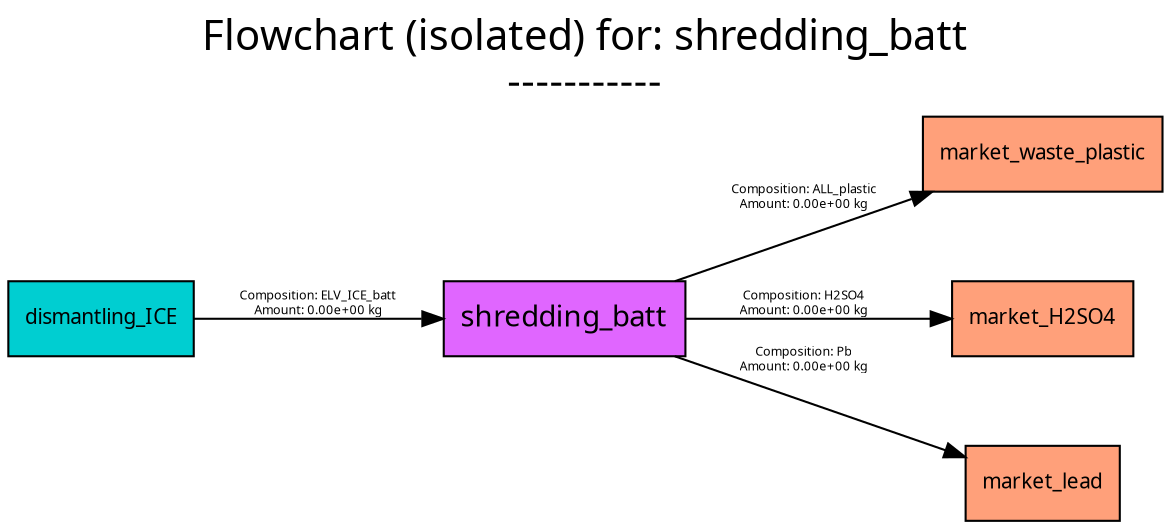 digraph {
	graph [bb="0,0,523,246",
		font=Cabin,
		fontname=Cabin,
		fontsize=20,
		label="Flowchart (isolated) for: shredding_batt
-----------",
		labeljust=c,
		labelloc=tc,
		lheight=0.61,
		lp="261.5,220",
		lwidth=4.61,
		nodesep=0.6,
		rankdir=LR,
		ranksep=0.6
	];
	node [label="\N"];
	shredding_batt	[fillcolor=mediumorchid1,
		fontname=Cabin,
		fontsize=14,
		height=0.5,
		pos="252,97",
		shape=box,
		style=filled,
		width=1.4722];
	market_waste_plastic	[fillcolor=lightsalmon1,
		fontname=Cabin,
		fontsize=10,
		height=0.5,
		pos="468.5,176",
		shape=box,
		style=filled,
		width=1.5139];
	shredding_batt -> market_waste_plastic	[color=black,
		fontname=Cabin,
		fontsize=6,
		label="Composition: ALL_plastic
Amount: 0.00e+00 kg",
		lp="359.5,155",
		pos="e,418.4,157.92 301.94,115.03 333.68,126.71 375.2,142.01 408.72,154.35"];
	market_H2SO4	[fillcolor=lightsalmon1,
		fontname=Cabin,
		fontsize=10,
		height=0.5,
		pos="468.5,97",
		shape=box,
		style=filled,
		width=1.1528];
	shredding_batt -> market_H2SO4	[color=black,
		fontname=Cabin,
		fontsize=6,
		label="Composition: H2SO4
Amount: 0.00e+00 kg",
		lp="359.5,104",
		pos="e,426.89,97 305.2,97 339.14,97 383.17,97 416.8,97"];
	market_lead	[fillcolor=lightsalmon1,
		fontname=Cabin,
		fontsize=10,
		height=0.5,
		pos="468.5,18",
		shape=box,
		style=filled,
		width=0.95833];
	shredding_batt -> market_lead	[color=black,
		fontname=Cabin,
		fontsize=6,
		label="Composition: Pb
Amount: 0.00e+00 kg",
		lp="359.5,77",
		pos="e,433.79,30.417 301.94,78.975 338.79,65.405 388.82,46.977 424.22,33.942"];
	dismantling_ICE	[fillcolor=darkturquoise,
		fontname=Cabin,
		fontsize=10,
		height=0.5,
		pos="42.5,97",
		shape=box,
		style=filled,
		width=1.1806];
	dismantling_ICE -> shredding_batt	[color=black,
		fontname=Cabin,
		fontsize=6,
		label="Composition: ELV_ICE_batt
Amount: 0.00e+00 kg",
		lp="142,104",
		pos="e,198.76,97 85.491,97 115.11,97 155.29,97 188.64,97"];
}

